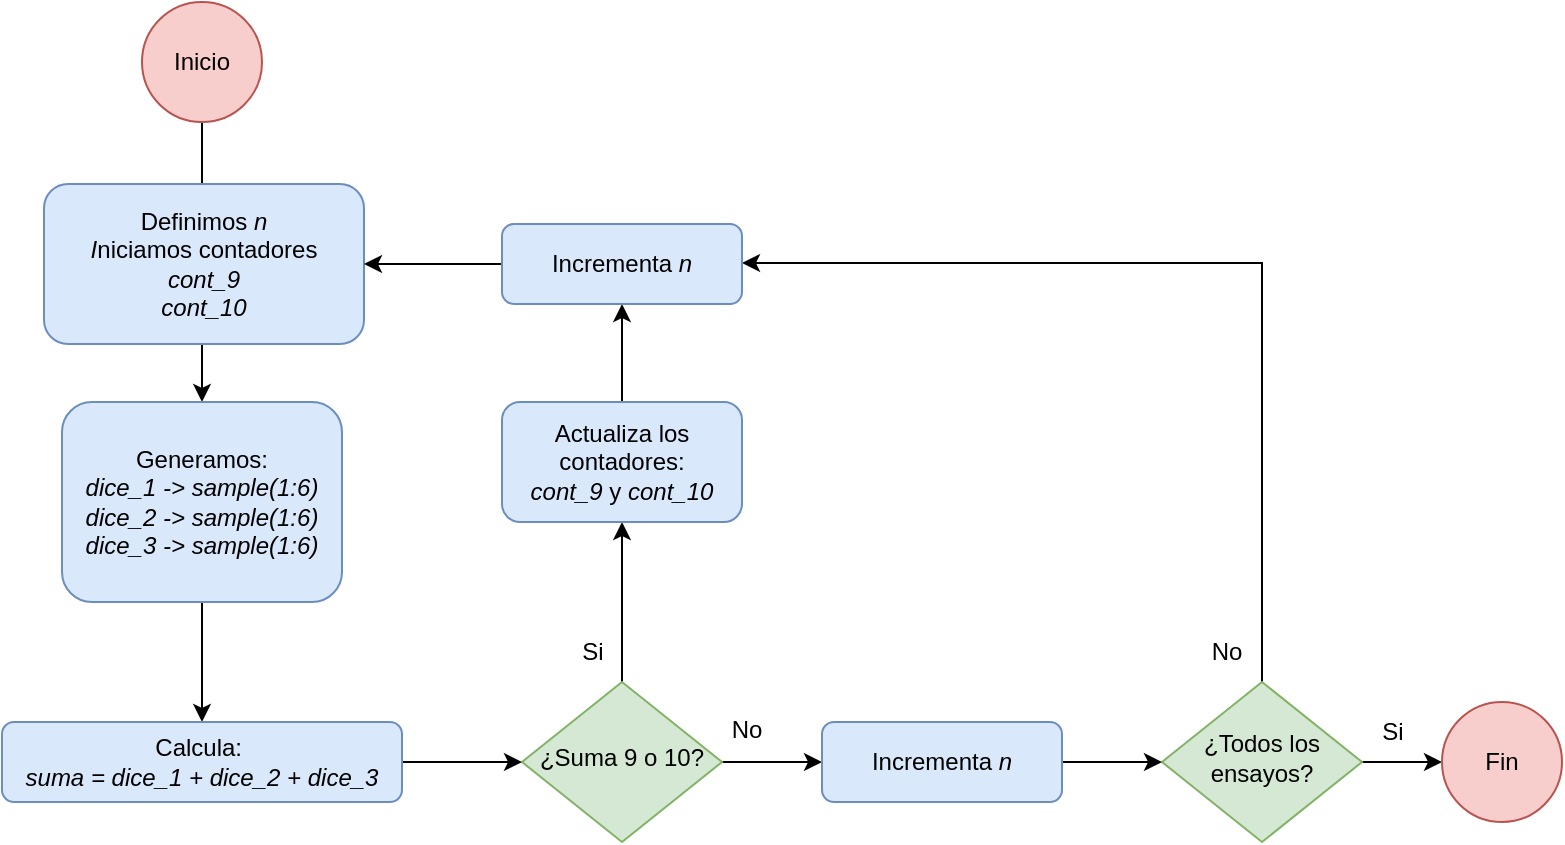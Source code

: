<mxfile version="24.7.13">
  <diagram id="C5RBs43oDa-KdzZeNtuy" name="Page-1">
    <mxGraphModel dx="1026" dy="648" grid="1" gridSize="10" guides="1" tooltips="1" connect="1" arrows="1" fold="1" page="1" pageScale="1" pageWidth="827" pageHeight="1169" math="0" shadow="0">
      <root>
        <mxCell id="WIyWlLk6GJQsqaUBKTNV-0" />
        <mxCell id="WIyWlLk6GJQsqaUBKTNV-1" parent="WIyWlLk6GJQsqaUBKTNV-0" />
        <mxCell id="qTLemAw9fTwaRKKmpUbJ-15" value="" style="edgeStyle=orthogonalEdgeStyle;rounded=0;orthogonalLoop=1;jettySize=auto;html=1;" edge="1" parent="WIyWlLk6GJQsqaUBKTNV-1" source="WIyWlLk6GJQsqaUBKTNV-6" target="qTLemAw9fTwaRKKmpUbJ-14">
          <mxGeometry relative="1" as="geometry" />
        </mxCell>
        <mxCell id="qTLemAw9fTwaRKKmpUbJ-20" value="" style="edgeStyle=orthogonalEdgeStyle;rounded=0;orthogonalLoop=1;jettySize=auto;html=1;entryX=1;entryY=0.75;entryDx=0;entryDy=0;exitX=0.5;exitY=0;exitDx=0;exitDy=0;" edge="1" parent="WIyWlLk6GJQsqaUBKTNV-1" source="WIyWlLk6GJQsqaUBKTNV-6">
          <mxGeometry relative="1" as="geometry">
            <mxPoint x="650" y="389.5" as="sourcePoint" />
            <mxPoint x="390" y="190.5" as="targetPoint" />
            <Array as="points">
              <mxPoint x="650" y="191" />
            </Array>
          </mxGeometry>
        </mxCell>
        <mxCell id="WIyWlLk6GJQsqaUBKTNV-6" value="¿Todos los ensayos?" style="rhombus;whiteSpace=wrap;html=1;shadow=0;fontFamily=Helvetica;fontSize=12;align=center;strokeWidth=1;spacing=6;spacingTop=-4;fillColor=#d5e8d4;strokeColor=#82b366;" parent="WIyWlLk6GJQsqaUBKTNV-1" vertex="1">
          <mxGeometry x="600" y="400" width="100" height="80" as="geometry" />
        </mxCell>
        <mxCell id="qTLemAw9fTwaRKKmpUbJ-2" value="" style="edgeStyle=orthogonalEdgeStyle;rounded=0;orthogonalLoop=1;jettySize=auto;html=1;" edge="1" parent="WIyWlLk6GJQsqaUBKTNV-1" source="WIyWlLk6GJQsqaUBKTNV-10" target="qTLemAw9fTwaRKKmpUbJ-1">
          <mxGeometry relative="1" as="geometry" />
        </mxCell>
        <mxCell id="qTLemAw9fTwaRKKmpUbJ-12" value="" style="edgeStyle=orthogonalEdgeStyle;rounded=0;orthogonalLoop=1;jettySize=auto;html=1;" edge="1" parent="WIyWlLk6GJQsqaUBKTNV-1" source="WIyWlLk6GJQsqaUBKTNV-10" target="qTLemAw9fTwaRKKmpUbJ-11">
          <mxGeometry relative="1" as="geometry" />
        </mxCell>
        <mxCell id="WIyWlLk6GJQsqaUBKTNV-10" value="¿Suma 9 o 10?" style="rhombus;whiteSpace=wrap;html=1;shadow=0;fontFamily=Helvetica;fontSize=12;align=center;strokeWidth=1;spacing=6;spacingTop=-4;fillColor=#d5e8d4;strokeColor=#82b366;" parent="WIyWlLk6GJQsqaUBKTNV-1" vertex="1">
          <mxGeometry x="280" y="400" width="100" height="80" as="geometry" />
        </mxCell>
        <mxCell id="7oGKoknhRmoU1FJoBBsJ-4" style="edgeStyle=orthogonalEdgeStyle;rounded=0;orthogonalLoop=1;jettySize=auto;html=1;exitX=0.5;exitY=1;exitDx=0;exitDy=0;" parent="WIyWlLk6GJQsqaUBKTNV-1" source="7oGKoknhRmoU1FJoBBsJ-0" edge="1">
          <mxGeometry relative="1" as="geometry">
            <mxPoint x="120" y="170" as="targetPoint" />
          </mxGeometry>
        </mxCell>
        <mxCell id="7oGKoknhRmoU1FJoBBsJ-0" value="Inicio" style="ellipse;whiteSpace=wrap;html=1;aspect=fixed;fillColor=#f8cecc;strokeColor=#b85450;" parent="WIyWlLk6GJQsqaUBKTNV-1" vertex="1">
          <mxGeometry x="90" y="60" width="60" height="60" as="geometry" />
        </mxCell>
        <mxCell id="7oGKoknhRmoU1FJoBBsJ-9" style="edgeStyle=orthogonalEdgeStyle;rounded=0;orthogonalLoop=1;jettySize=auto;html=1;exitX=0.5;exitY=1;exitDx=0;exitDy=0;" parent="WIyWlLk6GJQsqaUBKTNV-1" source="7oGKoknhRmoU1FJoBBsJ-5" edge="1">
          <mxGeometry relative="1" as="geometry">
            <mxPoint x="120" y="260" as="targetPoint" />
          </mxGeometry>
        </mxCell>
        <mxCell id="7oGKoknhRmoU1FJoBBsJ-5" value="Definimos &lt;i&gt;n&lt;/i&gt;&lt;div&gt;&lt;i&gt;I&lt;/i&gt;niciamos contadores&lt;/div&gt;&lt;div&gt;&lt;i&gt;cont_9&lt;/i&gt;&lt;/div&gt;&lt;div&gt;&lt;i&gt;cont_10&lt;/i&gt;&lt;/div&gt;" style="rounded=1;whiteSpace=wrap;html=1;fontSize=12;glass=0;strokeWidth=1;shadow=0;fillColor=#dae8fc;strokeColor=#6c8ebf;" parent="WIyWlLk6GJQsqaUBKTNV-1" vertex="1">
          <mxGeometry x="41" y="151" width="160" height="80" as="geometry" />
        </mxCell>
        <mxCell id="7oGKoknhRmoU1FJoBBsJ-12" value="" style="edgeStyle=orthogonalEdgeStyle;rounded=0;orthogonalLoop=1;jettySize=auto;html=1;" parent="WIyWlLk6GJQsqaUBKTNV-1" source="7oGKoknhRmoU1FJoBBsJ-10" target="7oGKoknhRmoU1FJoBBsJ-11" edge="1">
          <mxGeometry relative="1" as="geometry" />
        </mxCell>
        <mxCell id="7oGKoknhRmoU1FJoBBsJ-10" value="Generamos:&lt;div&gt;&lt;span style=&quot;background-color: initial;&quot;&gt;&lt;i&gt;dice_1 -&amp;gt; sample(1:6)&lt;/i&gt;&lt;/span&gt;&lt;/div&gt;&lt;div&gt;&lt;i&gt;dice_2 -&amp;gt; sample(1:6)&lt;span style=&quot;background-color: initial;&quot;&gt;&lt;br&gt;&lt;/span&gt;&lt;/i&gt;&lt;/div&gt;&lt;div&gt;&lt;i&gt;dice_3 -&amp;gt; sample(1:6)&lt;/i&gt;&lt;br&gt;&lt;/div&gt;" style="rounded=1;whiteSpace=wrap;html=1;fontSize=12;glass=0;strokeWidth=1;shadow=0;fillColor=#dae8fc;strokeColor=#6c8ebf;" parent="WIyWlLk6GJQsqaUBKTNV-1" vertex="1">
          <mxGeometry x="50" y="260" width="140" height="100" as="geometry" />
        </mxCell>
        <mxCell id="qTLemAw9fTwaRKKmpUbJ-5" value="" style="edgeStyle=orthogonalEdgeStyle;rounded=0;orthogonalLoop=1;jettySize=auto;html=1;" edge="1" parent="WIyWlLk6GJQsqaUBKTNV-1" source="7oGKoknhRmoU1FJoBBsJ-11" target="WIyWlLk6GJQsqaUBKTNV-10">
          <mxGeometry relative="1" as="geometry" />
        </mxCell>
        <mxCell id="7oGKoknhRmoU1FJoBBsJ-11" value="Calcula:&amp;nbsp;&lt;div&gt;&lt;i&gt;suma = dice_1 + dice_2 + dice_3&lt;/i&gt;&lt;/div&gt;" style="rounded=1;whiteSpace=wrap;html=1;fontSize=12;glass=0;strokeWidth=1;shadow=0;fillColor=#dae8fc;strokeColor=#6c8ebf;" parent="WIyWlLk6GJQsqaUBKTNV-1" vertex="1">
          <mxGeometry x="20" y="420" width="200" height="40" as="geometry" />
        </mxCell>
        <mxCell id="qTLemAw9fTwaRKKmpUbJ-7" value="" style="edgeStyle=orthogonalEdgeStyle;rounded=0;orthogonalLoop=1;jettySize=auto;html=1;" edge="1" parent="WIyWlLk6GJQsqaUBKTNV-1" source="qTLemAw9fTwaRKKmpUbJ-1" target="qTLemAw9fTwaRKKmpUbJ-6">
          <mxGeometry relative="1" as="geometry" />
        </mxCell>
        <mxCell id="qTLemAw9fTwaRKKmpUbJ-1" value="Actualiza los contadores:&lt;div&gt;&lt;i&gt;cont_9&lt;/i&gt; y &lt;i&gt;cont_10&lt;/i&gt;&lt;/div&gt;" style="rounded=1;whiteSpace=wrap;html=1;fontSize=12;glass=0;strokeWidth=1;shadow=0;fillColor=#dae8fc;strokeColor=#6c8ebf;" vertex="1" parent="WIyWlLk6GJQsqaUBKTNV-1">
          <mxGeometry x="270" y="260" width="120" height="60" as="geometry" />
        </mxCell>
        <mxCell id="qTLemAw9fTwaRKKmpUbJ-3" value="Si" style="text;html=1;align=center;verticalAlign=middle;resizable=0;points=[];autosize=1;strokeColor=none;fillColor=none;" vertex="1" parent="WIyWlLk6GJQsqaUBKTNV-1">
          <mxGeometry x="300" y="370" width="30" height="30" as="geometry" />
        </mxCell>
        <mxCell id="qTLemAw9fTwaRKKmpUbJ-22" value="" style="edgeStyle=orthogonalEdgeStyle;rounded=0;orthogonalLoop=1;jettySize=auto;html=1;" edge="1" parent="WIyWlLk6GJQsqaUBKTNV-1" source="qTLemAw9fTwaRKKmpUbJ-6" target="7oGKoknhRmoU1FJoBBsJ-5">
          <mxGeometry relative="1" as="geometry" />
        </mxCell>
        <mxCell id="qTLemAw9fTwaRKKmpUbJ-6" value="Incrementa &lt;i&gt;n&lt;/i&gt;" style="rounded=1;whiteSpace=wrap;html=1;fontSize=12;glass=0;strokeWidth=1;shadow=0;fillColor=#dae8fc;strokeColor=#6c8ebf;" vertex="1" parent="WIyWlLk6GJQsqaUBKTNV-1">
          <mxGeometry x="270" y="171" width="120" height="40" as="geometry" />
        </mxCell>
        <mxCell id="qTLemAw9fTwaRKKmpUbJ-10" value="No" style="text;html=1;align=center;verticalAlign=middle;resizable=0;points=[];autosize=1;strokeColor=none;fillColor=none;" vertex="1" parent="WIyWlLk6GJQsqaUBKTNV-1">
          <mxGeometry x="372" y="409" width="40" height="30" as="geometry" />
        </mxCell>
        <mxCell id="qTLemAw9fTwaRKKmpUbJ-13" value="" style="edgeStyle=orthogonalEdgeStyle;rounded=0;orthogonalLoop=1;jettySize=auto;html=1;" edge="1" parent="WIyWlLk6GJQsqaUBKTNV-1" source="qTLemAw9fTwaRKKmpUbJ-11" target="WIyWlLk6GJQsqaUBKTNV-6">
          <mxGeometry relative="1" as="geometry" />
        </mxCell>
        <mxCell id="qTLemAw9fTwaRKKmpUbJ-11" value="Incrementa &lt;i&gt;n&lt;/i&gt;" style="rounded=1;whiteSpace=wrap;html=1;fontSize=12;glass=0;strokeWidth=1;shadow=0;fillColor=#dae8fc;strokeColor=#6c8ebf;" vertex="1" parent="WIyWlLk6GJQsqaUBKTNV-1">
          <mxGeometry x="430" y="420" width="120" height="40" as="geometry" />
        </mxCell>
        <mxCell id="qTLemAw9fTwaRKKmpUbJ-14" value="Fin" style="ellipse;whiteSpace=wrap;html=1;aspect=fixed;fillColor=#f8cecc;strokeColor=#b85450;" vertex="1" parent="WIyWlLk6GJQsqaUBKTNV-1">
          <mxGeometry x="740" y="410" width="60" height="60" as="geometry" />
        </mxCell>
        <mxCell id="qTLemAw9fTwaRKKmpUbJ-16" value="Si" style="text;html=1;align=center;verticalAlign=middle;resizable=0;points=[];autosize=1;strokeColor=none;fillColor=none;" vertex="1" parent="WIyWlLk6GJQsqaUBKTNV-1">
          <mxGeometry x="700" y="410" width="30" height="30" as="geometry" />
        </mxCell>
        <mxCell id="qTLemAw9fTwaRKKmpUbJ-21" value="No" style="text;html=1;align=center;verticalAlign=middle;resizable=0;points=[];autosize=1;strokeColor=none;fillColor=none;" vertex="1" parent="WIyWlLk6GJQsqaUBKTNV-1">
          <mxGeometry x="612" y="370" width="40" height="30" as="geometry" />
        </mxCell>
      </root>
    </mxGraphModel>
  </diagram>
</mxfile>
